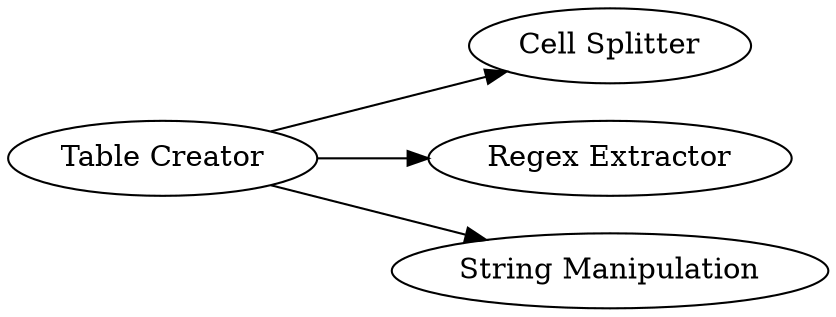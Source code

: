 digraph {
	2 -> 3
	2 -> 1
	2 -> 4
	1 [label="Regex Extractor"]
	4 [label="String Manipulation"]
	3 [label="Cell Splitter"]
	2 [label="Table Creator"]
	rankdir=LR
}
